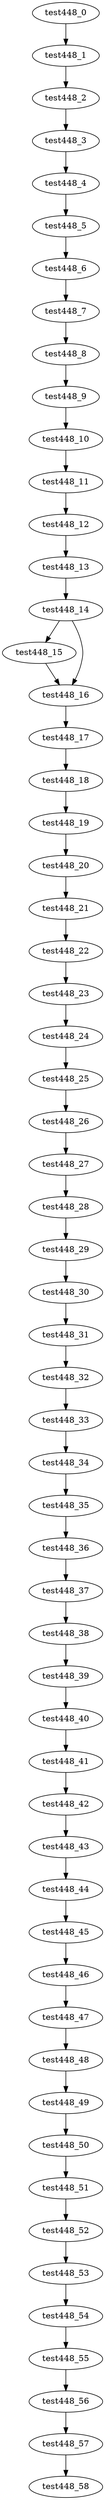 digraph G {
test448_0->test448_1;
test448_1->test448_2;
test448_2->test448_3;
test448_3->test448_4;
test448_4->test448_5;
test448_5->test448_6;
test448_6->test448_7;
test448_7->test448_8;
test448_8->test448_9;
test448_9->test448_10;
test448_10->test448_11;
test448_11->test448_12;
test448_12->test448_13;
test448_13->test448_14;
test448_14->test448_15;
test448_14->test448_16;
test448_15->test448_16;
test448_16->test448_17;
test448_17->test448_18;
test448_18->test448_19;
test448_19->test448_20;
test448_20->test448_21;
test448_21->test448_22;
test448_22->test448_23;
test448_23->test448_24;
test448_24->test448_25;
test448_25->test448_26;
test448_26->test448_27;
test448_27->test448_28;
test448_28->test448_29;
test448_29->test448_30;
test448_30->test448_31;
test448_31->test448_32;
test448_32->test448_33;
test448_33->test448_34;
test448_34->test448_35;
test448_35->test448_36;
test448_36->test448_37;
test448_37->test448_38;
test448_38->test448_39;
test448_39->test448_40;
test448_40->test448_41;
test448_41->test448_42;
test448_42->test448_43;
test448_43->test448_44;
test448_44->test448_45;
test448_45->test448_46;
test448_46->test448_47;
test448_47->test448_48;
test448_48->test448_49;
test448_49->test448_50;
test448_50->test448_51;
test448_51->test448_52;
test448_52->test448_53;
test448_53->test448_54;
test448_54->test448_55;
test448_55->test448_56;
test448_56->test448_57;
test448_57->test448_58;

}
